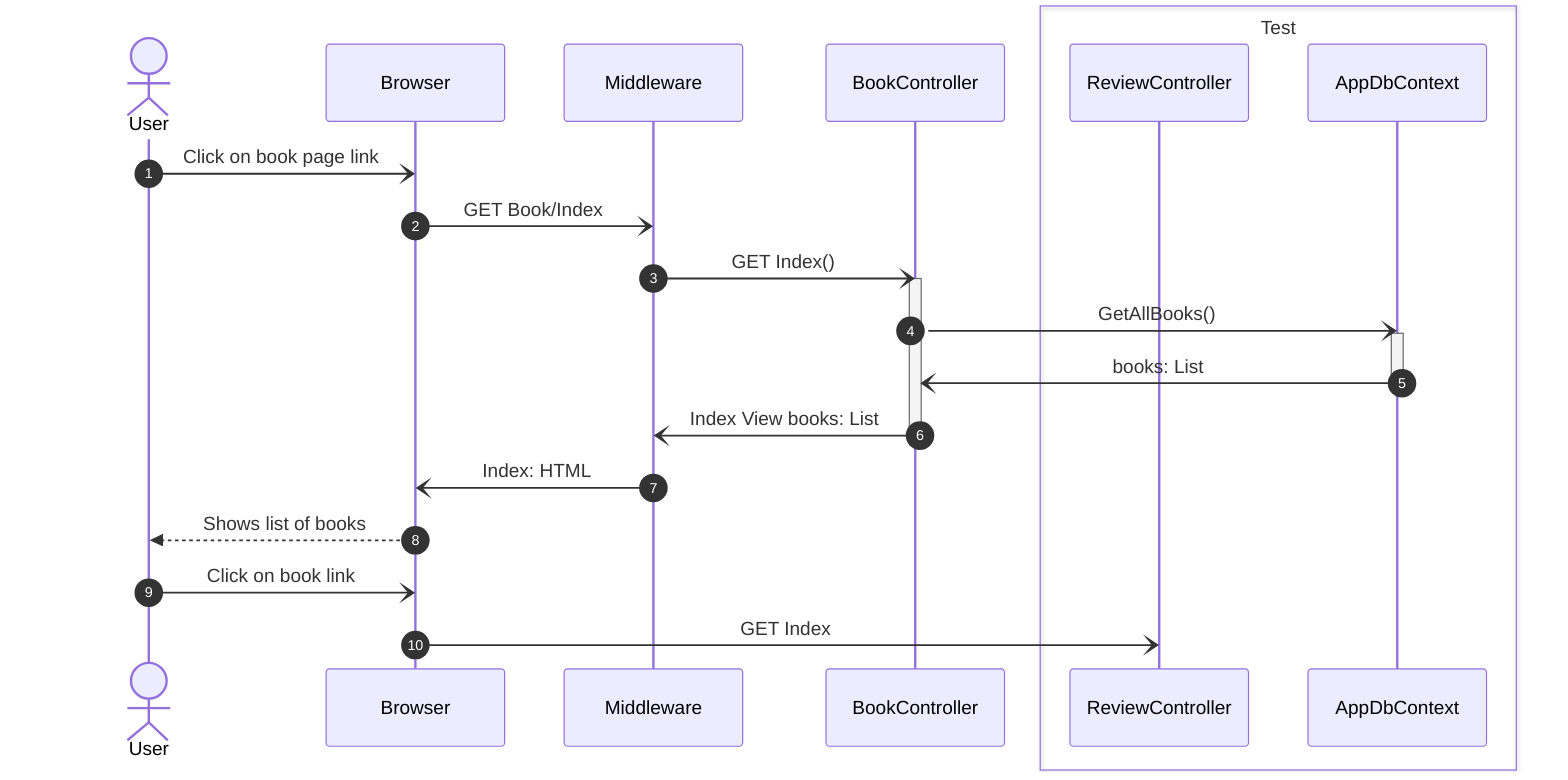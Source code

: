 sequenceDiagram
actor User
participant Browser
participant Middleware
participant BookController
box Test
    participant ReviewController
    participant AppDbContext
end
autonumber
    User-)Browser: Click on book page link
    Browser-)Middleware: GET Book/Index
    Middleware-)BookController: GET Index()
    activate BookController
    BookController-)AppDbContext: GetAllBooks()
     activate AppDbContext
    AppDbContext-)BookController: books: List
    deactivate AppDbContext
    BookController-)Middleware: Index View books: List
    deactivate BookController
    Middleware-)Browser: Index: HTML
    Browser-->>User: Shows list of books
    User-)Browser: Click on book link
    Browser-)ReviewController: GET Index